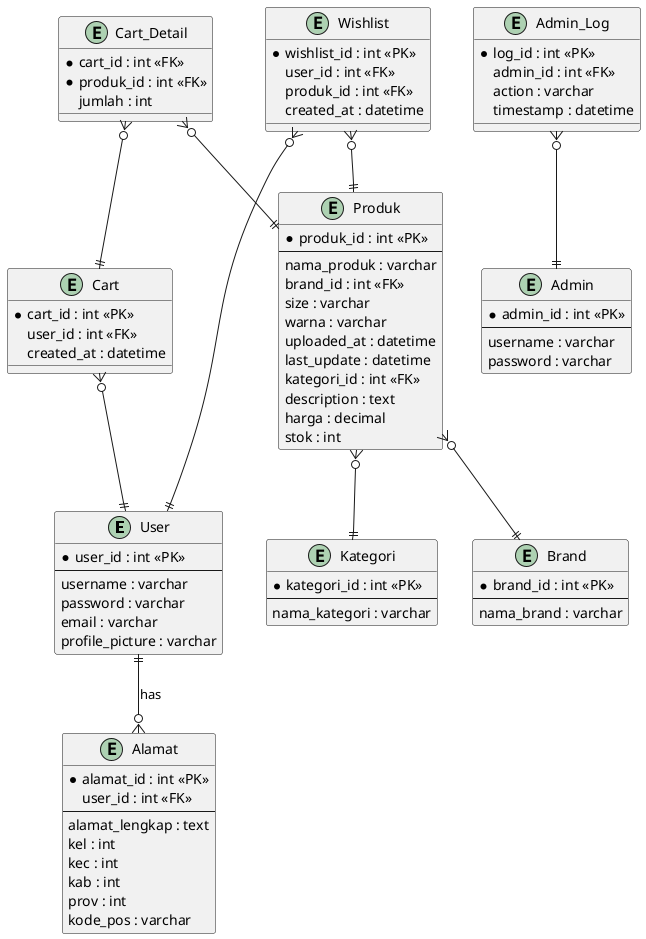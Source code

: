 @startuml

entity "User" as user {
  *user_id : int <<PK>>
  --
  username : varchar
  password : varchar
  email : varchar
  profile_picture : varchar
}

entity "Admin" as admin {
  *admin_id : int <<PK>>
  --
  username : varchar
  password : varchar
}

entity "Admin_Log" as admin_log {
  *log_id : int <<PK>>
  admin_id : int <<FK>>
  action : varchar
  timestamp : datetime
}

entity "Produk" as produk {
  *produk_id : int <<PK>>
  --
  nama_produk : varchar
  brand_id : int <<FK>>
  size : varchar
  warna : varchar
  uploaded_at : datetime
  last_update : datetime
  kategori_id : int <<FK>>
  description : text
  harga : decimal
  stok : int
}

entity "Kategori" as kategori {
  *kategori_id : int <<PK>>
  --
  nama_kategori : varchar
}

entity "Brand" as brand {
  *brand_id : int <<PK>>
  --
  nama_brand : varchar
}

entity "Alamat" as alamat {
  *alamat_id : int <<PK>>
  user_id : int <<FK>>
  --
  alamat_lengkap : text
  kel : int
  kec : int
  kab : int
  prov : int
  kode_pos : varchar
}

entity "Cart" as cart {
  *cart_id : int <<PK>>
  user_id : int <<FK>>
  created_at : datetime
}

entity "Cart_Detail" as cart_detail {
  *cart_id : int <<FK>>
  *produk_id : int <<FK>>
  jumlah : int
}

entity "Wishlist" as wishlist {
  *wishlist_id : int <<PK>>
  user_id : int <<FK>>
  produk_id : int <<FK>>
  created_at : datetime
}

' Relasi
user ||--o{ alamat       : has
produk }o--|| kategori
produk }o--|| brand
admin_log }o--|| admin
cart }o--|| user
cart_detail }o--|| cart
cart_detail }o--|| produk
wishlist }o--|| user
wishlist }o--|| produk

@enduml
